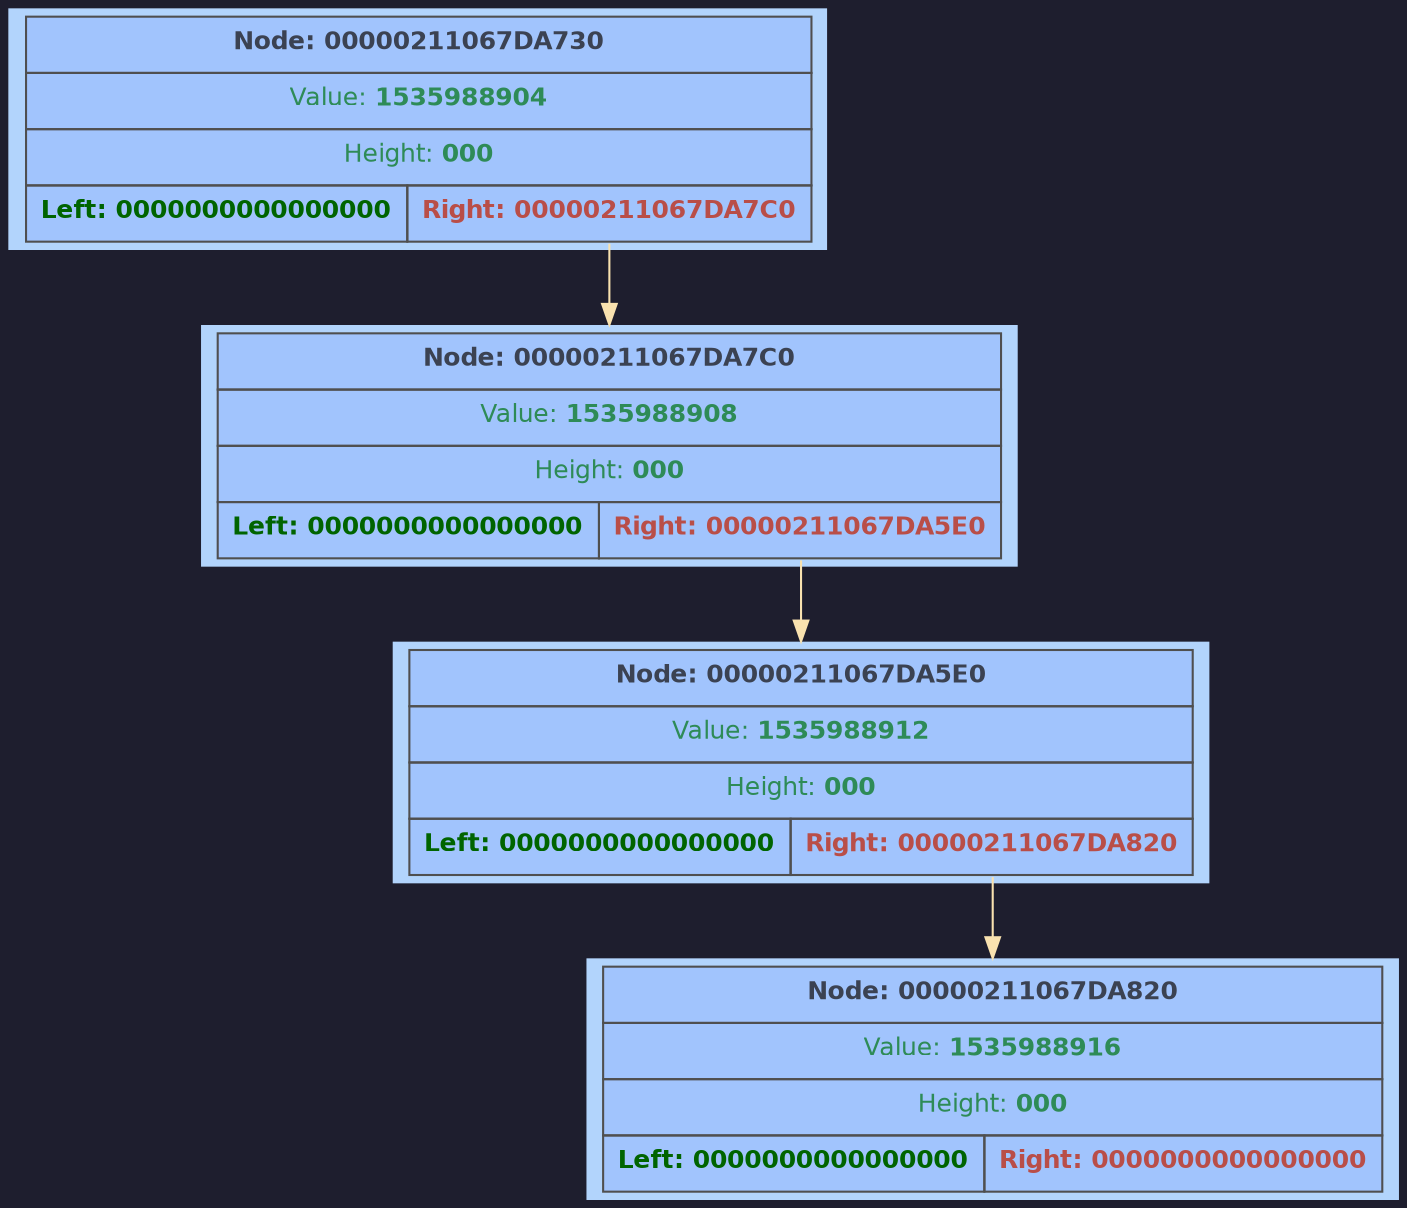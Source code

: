 digraph G {
	rankdir = TB;
	bgcolor="#1e1e2e";
	node [shape=rectangle, style=filled, fontname=Helvetica, fontsize=12, fillcolor="#89b4fa", color="#cba6f7", fontcolor="#1e1e2e"];
	node00000211067DA730 [shape=plaintext; style=filled; color="#fcf0d2"; fillcolor="#b2d4fc"; label = <
		         <table BORDER="0" CELLBORDER="1" CELLSPACING="0" CELLPADDING="6" BGCOLOR="#a1c4fd" COLOR="#4f4f4f">
			           <tr><td align='center' colspan='2'><FONT COLOR='#3b4252'><b>Node: 00000211067DA730</b></FONT></td></tr>
			           <tr><td align='center' colspan='2'><FONT COLOR='#2e8b57'>Value: <b>1535988904</b></FONT></td></tr>
			           <tr><td align='center' colspan='2'><FONT COLOR='#2e8b57'>Height: <b>000</b></FONT></td></tr>
			           <tr>
			               <td WIDTH='150' PORT='left'  align='center'><FONT COLOR='#006400'><b>Left: 0000000000000000</b></FONT></td>
			               <td WIDTH='150' PORT='right' align='center'><FONT COLOR='#b94e48'><b>Right: 00000211067DA7C0</b></FONT></td>
			           </tr>
		         </table> >];
	node00000211067DA7C0 [shape=plaintext; style=filled; color="#fcf0d2"; fillcolor="#b2d4fc"; label = <
		         <table BORDER="0" CELLBORDER="1" CELLSPACING="0" CELLPADDING="6" BGCOLOR="#a1c4fd" COLOR="#4f4f4f">
			           <tr><td align='center' colspan='2'><FONT COLOR='#3b4252'><b>Node: 00000211067DA7C0</b></FONT></td></tr>
			           <tr><td align='center' colspan='2'><FONT COLOR='#2e8b57'>Value: <b>1535988908</b></FONT></td></tr>
			           <tr><td align='center' colspan='2'><FONT COLOR='#2e8b57'>Height: <b>000</b></FONT></td></tr>
			           <tr>
			               <td WIDTH='150' PORT='left'  align='center'><FONT COLOR='#006400'><b>Left: 0000000000000000</b></FONT></td>
			               <td WIDTH='150' PORT='right' align='center'><FONT COLOR='#b94e48'><b>Right: 00000211067DA5E0</b></FONT></td>
			           </tr>
		         </table> >];
	node00000211067DA5E0 [shape=plaintext; style=filled; color="#fcf0d2"; fillcolor="#b2d4fc"; label = <
		         <table BORDER="0" CELLBORDER="1" CELLSPACING="0" CELLPADDING="6" BGCOLOR="#a1c4fd" COLOR="#4f4f4f">
			           <tr><td align='center' colspan='2'><FONT COLOR='#3b4252'><b>Node: 00000211067DA5E0</b></FONT></td></tr>
			           <tr><td align='center' colspan='2'><FONT COLOR='#2e8b57'>Value: <b>1535988912</b></FONT></td></tr>
			           <tr><td align='center' colspan='2'><FONT COLOR='#2e8b57'>Height: <b>000</b></FONT></td></tr>
			           <tr>
			               <td WIDTH='150' PORT='left'  align='center'><FONT COLOR='#006400'><b>Left: 0000000000000000</b></FONT></td>
			               <td WIDTH='150' PORT='right' align='center'><FONT COLOR='#b94e48'><b>Right: 00000211067DA820</b></FONT></td>
			           </tr>
		         </table> >];
	node00000211067DA820 [shape=plaintext; style=filled; color="#fcf0d2"; fillcolor="#b2d4fc"; label = <
		         <table BORDER="0" CELLBORDER="1" CELLSPACING="0" CELLPADDING="6" BGCOLOR="#a1c4fd" COLOR="#4f4f4f">
			           <tr><td align='center' colspan='2'><FONT COLOR='#3b4252'><b>Node: 00000211067DA820</b></FONT></td></tr>
			           <tr><td align='center' colspan='2'><FONT COLOR='#2e8b57'>Value: <b>1535988916</b></FONT></td></tr>
			           <tr><td align='center' colspan='2'><FONT COLOR='#2e8b57'>Height: <b>000</b></FONT></td></tr>
			           <tr>
			               <td WIDTH='150' PORT='left'  align='center'><FONT COLOR='#006400'><b>Left: 0000000000000000</b></FONT></td>
			               <td WIDTH='150' PORT='right' align='center'><FONT COLOR='#b94e48'><b>Right: 0000000000000000</b></FONT></td>
			           </tr>
		         </table> >];
	node00000211067DA5E0:right -> node00000211067DA820 [color="#f9e2af"];
	node00000211067DA7C0:right -> node00000211067DA5E0 [color="#f9e2af"];
	node00000211067DA730:right -> node00000211067DA7C0 [color="#f9e2af"];
}
